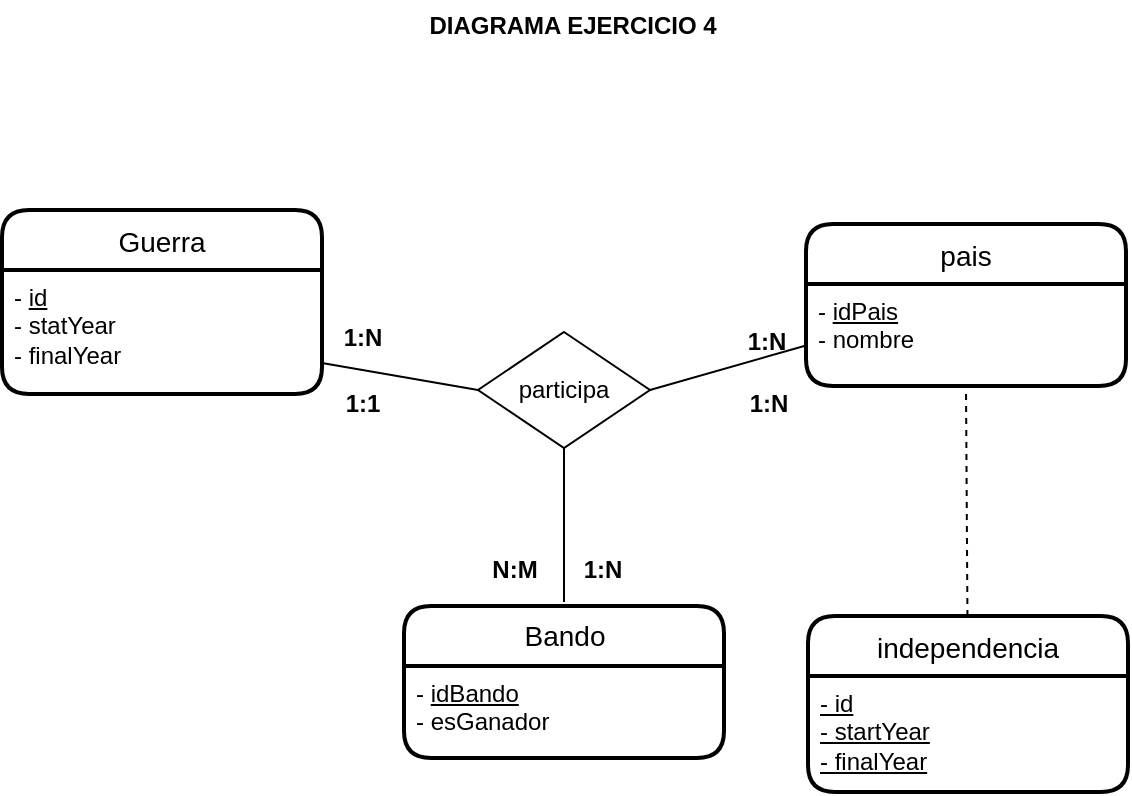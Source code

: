<mxfile version="20.1.3" type="github">
  <diagram id="Fmc8TGQid-nYDSHVtyvv" name="Pàgina-1">
    <mxGraphModel dx="302" dy="585" grid="0" gridSize="10" guides="1" tooltips="1" connect="1" arrows="1" fold="1" page="1" pageScale="1" pageWidth="1169" pageHeight="827" math="0" shadow="0">
      <root>
        <mxCell id="0" />
        <mxCell id="1" parent="0" />
        <mxCell id="LGba17AcoOO2xGvBsgM_-1" value="Guerra" style="swimlane;childLayout=stackLayout;horizontal=1;startSize=30;horizontalStack=0;rounded=1;fontSize=14;fontStyle=0;strokeWidth=2;resizeParent=0;resizeLast=1;shadow=0;dashed=0;align=center;" parent="1" vertex="1">
          <mxGeometry x="287" y="151" width="160" height="92" as="geometry" />
        </mxCell>
        <mxCell id="LGba17AcoOO2xGvBsgM_-2" value="- &lt;u&gt;id&lt;/u&gt;&lt;br&gt;- statYear&lt;br&gt;- finalYear" style="align=left;strokeColor=none;fillColor=none;spacingLeft=4;fontSize=12;verticalAlign=top;resizable=0;rotatable=0;part=1;html=1;" parent="LGba17AcoOO2xGvBsgM_-1" vertex="1">
          <mxGeometry y="30" width="160" height="62" as="geometry" />
        </mxCell>
        <mxCell id="gZV5aAu9wN1C4oIyZdUu-1" value="pais" style="swimlane;childLayout=stackLayout;horizontal=1;startSize=30;horizontalStack=0;rounded=1;fontSize=14;fontStyle=0;strokeWidth=2;resizeParent=0;resizeLast=1;shadow=0;dashed=0;align=center;" parent="1" vertex="1">
          <mxGeometry x="689" y="158" width="160" height="81" as="geometry" />
        </mxCell>
        <mxCell id="gZV5aAu9wN1C4oIyZdUu-2" value="- &lt;u&gt;idPais&lt;/u&gt;&lt;br&gt;- nombre" style="align=left;strokeColor=none;fillColor=none;spacingLeft=4;fontSize=12;verticalAlign=top;resizable=0;rotatable=0;part=1;fontStyle=0;html=1;" parent="gZV5aAu9wN1C4oIyZdUu-1" vertex="1">
          <mxGeometry y="30" width="160" height="51" as="geometry" />
        </mxCell>
        <mxCell id="gZV5aAu9wN1C4oIyZdUu-3" value="participa" style="rhombus;whiteSpace=wrap;html=1;fontSize=12;" parent="1" vertex="1">
          <mxGeometry x="525" y="212" width="86" height="58" as="geometry" />
        </mxCell>
        <mxCell id="gZV5aAu9wN1C4oIyZdUu-4" value="Bando" style="swimlane;childLayout=stackLayout;horizontal=1;startSize=30;horizontalStack=0;rounded=1;fontSize=14;fontStyle=0;strokeWidth=2;resizeParent=0;resizeLast=1;shadow=0;dashed=0;align=center;html=1;" parent="1" vertex="1">
          <mxGeometry x="488" y="349" width="160" height="76" as="geometry" />
        </mxCell>
        <mxCell id="gZV5aAu9wN1C4oIyZdUu-5" value="&lt;div&gt;- &lt;u&gt;idBando&lt;/u&gt;&lt;br&gt;&lt;/div&gt;&lt;div&gt;- esGanador&lt;/div&gt;&lt;div&gt;&lt;br&gt;&lt;/div&gt;" style="align=left;strokeColor=none;fillColor=none;spacingLeft=4;fontSize=12;verticalAlign=top;resizable=0;rotatable=0;part=1;html=1;" parent="gZV5aAu9wN1C4oIyZdUu-4" vertex="1">
          <mxGeometry y="30" width="160" height="46" as="geometry" />
        </mxCell>
        <mxCell id="gZV5aAu9wN1C4oIyZdUu-9" value="" style="endArrow=none;html=1;rounded=0;fontSize=12;exitX=1;exitY=0.75;exitDx=0;exitDy=0;entryX=0;entryY=0.5;entryDx=0;entryDy=0;" parent="1" source="LGba17AcoOO2xGvBsgM_-2" target="gZV5aAu9wN1C4oIyZdUu-3" edge="1">
          <mxGeometry relative="1" as="geometry">
            <mxPoint x="464" y="253" as="sourcePoint" />
            <mxPoint x="527" y="239" as="targetPoint" />
          </mxGeometry>
        </mxCell>
        <mxCell id="gZV5aAu9wN1C4oIyZdUu-10" value="" style="endArrow=none;html=1;rounded=0;fontSize=12;entryX=0;entryY=0.75;entryDx=0;entryDy=0;exitX=1;exitY=0.5;exitDx=0;exitDy=0;" parent="1" source="gZV5aAu9wN1C4oIyZdUu-3" target="gZV5aAu9wN1C4oIyZdUu-1" edge="1">
          <mxGeometry relative="1" as="geometry">
            <mxPoint x="464" y="253" as="sourcePoint" />
            <mxPoint x="624" y="253" as="targetPoint" />
          </mxGeometry>
        </mxCell>
        <mxCell id="gZV5aAu9wN1C4oIyZdUu-12" value="" style="endArrow=none;html=1;rounded=0;fontSize=12;exitX=0.5;exitY=1;exitDx=0;exitDy=0;" parent="1" source="gZV5aAu9wN1C4oIyZdUu-3" edge="1">
          <mxGeometry relative="1" as="geometry">
            <mxPoint x="464" y="253" as="sourcePoint" />
            <mxPoint x="568" y="347" as="targetPoint" />
          </mxGeometry>
        </mxCell>
        <mxCell id="O3yVHTVg8tJeKJSUMgZx-1" value="&lt;b&gt;DIAGRAMA EJERCICIO 4&lt;/b&gt;" style="text;html=1;align=center;verticalAlign=middle;resizable=0;points=[];autosize=1;strokeColor=none;fillColor=none;" parent="1" vertex="1">
          <mxGeometry x="496" y="46" width="152" height="26" as="geometry" />
        </mxCell>
        <mxCell id="O3yVHTVg8tJeKJSUMgZx-2" value="&lt;b&gt;1:N&lt;/b&gt;" style="text;html=1;align=center;verticalAlign=middle;resizable=0;points=[];autosize=1;strokeColor=none;fillColor=none;" parent="1" vertex="1">
          <mxGeometry x="449" y="202" width="36" height="26" as="geometry" />
        </mxCell>
        <mxCell id="O3yVHTVg8tJeKJSUMgZx-3" value="&lt;b&gt;1:N&lt;/b&gt;" style="text;html=1;align=center;verticalAlign=middle;resizable=0;points=[];autosize=1;strokeColor=none;fillColor=none;" parent="1" vertex="1">
          <mxGeometry x="569" y="318" width="36" height="26" as="geometry" />
        </mxCell>
        <mxCell id="O3yVHTVg8tJeKJSUMgZx-4" value="&lt;b&gt;1:N&lt;/b&gt;" style="text;html=1;align=center;verticalAlign=middle;resizable=0;points=[];autosize=1;strokeColor=none;fillColor=none;" parent="1" vertex="1">
          <mxGeometry x="651" y="204" width="36" height="26" as="geometry" />
        </mxCell>
        <mxCell id="O3yVHTVg8tJeKJSUMgZx-5" value="&lt;b&gt;1:N&lt;/b&gt;" style="text;html=1;align=center;verticalAlign=middle;resizable=0;points=[];autosize=1;strokeColor=none;fillColor=none;" parent="1" vertex="1">
          <mxGeometry x="652" y="235" width="36" height="26" as="geometry" />
        </mxCell>
        <mxCell id="O3yVHTVg8tJeKJSUMgZx-6" value="&lt;b&gt;N:M&lt;/b&gt;" style="text;html=1;align=center;verticalAlign=middle;resizable=0;points=[];autosize=1;strokeColor=none;fillColor=none;" parent="1" vertex="1">
          <mxGeometry x="523" y="318" width="39" height="26" as="geometry" />
        </mxCell>
        <mxCell id="O3yVHTVg8tJeKJSUMgZx-7" value="&lt;b&gt;1:1&lt;/b&gt;" style="text;html=1;align=center;verticalAlign=middle;resizable=0;points=[];autosize=1;strokeColor=none;fillColor=none;" parent="1" vertex="1">
          <mxGeometry x="449" y="235" width="35" height="26" as="geometry" />
        </mxCell>
        <mxCell id="AzGyrock-Ndw087T-OnB-1" value="" style="endArrow=none;dashed=1;html=1;rounded=0;fontSize=18;entryX=0.5;entryY=1;entryDx=0;entryDy=0;" parent="1" source="AzGyrock-Ndw087T-OnB-2" target="gZV5aAu9wN1C4oIyZdUu-2" edge="1">
          <mxGeometry width="50" height="50" relative="1" as="geometry">
            <mxPoint x="769" y="352" as="sourcePoint" />
            <mxPoint x="630" y="281" as="targetPoint" />
          </mxGeometry>
        </mxCell>
        <mxCell id="AzGyrock-Ndw087T-OnB-2" value="independencia" style="swimlane;childLayout=stackLayout;horizontal=1;startSize=30;horizontalStack=0;rounded=1;fontSize=14;fontStyle=0;strokeWidth=2;resizeParent=0;resizeLast=1;shadow=0;dashed=0;align=center;" parent="1" vertex="1">
          <mxGeometry x="690" y="354" width="160" height="88" as="geometry" />
        </mxCell>
        <mxCell id="AzGyrock-Ndw087T-OnB-3" value="- id&lt;br&gt;- startYear&lt;br&gt;- finalYear&lt;br&gt;" style="align=left;strokeColor=none;fillColor=none;spacingLeft=4;fontSize=12;verticalAlign=top;resizable=0;rotatable=0;part=1;fontStyle=4;html=1;" parent="AzGyrock-Ndw087T-OnB-2" vertex="1">
          <mxGeometry y="30" width="160" height="58" as="geometry" />
        </mxCell>
      </root>
    </mxGraphModel>
  </diagram>
</mxfile>
